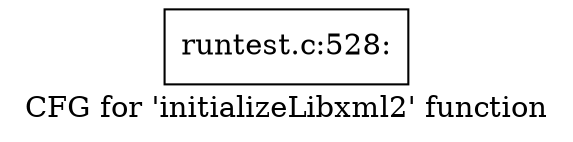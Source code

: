digraph "CFG for 'initializeLibxml2' function" {
	label="CFG for 'initializeLibxml2' function";

	Node0x3ed1c50 [shape=record,label="{runtest.c:528:}"];
}

